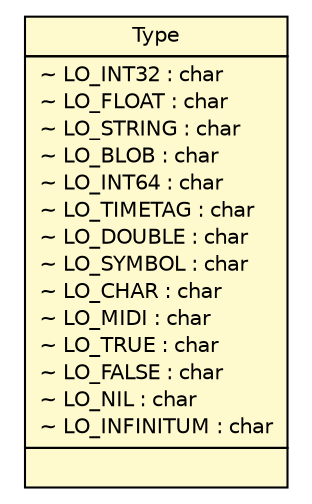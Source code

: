 #!/usr/local/bin/dot
#
# Class diagram 
# Generated by UMLGraph version R5_6_6-10-gc1d994 (http://www.umlgraph.org/)
#

digraph G {
	edge [fontname="Helvetica",fontsize=10,labelfontname="Helvetica",labelfontsize=10];
	node [fontname="Helvetica",fontsize=10,shape=plaintext];
	nodesep=0.25;
	ranksep=0.5;
	// ch.lowres.jlo.Type
	c232 [label=<<table title="ch.lowres.jlo.Type" border="0" cellborder="1" cellspacing="0" cellpadding="2" port="p" bgcolor="lemonChiffon" href="./Type.html">
		<tr><td><table border="0" cellspacing="0" cellpadding="1">
<tr><td align="center" balign="center"> Type </td></tr>
		</table></td></tr>
		<tr><td><table border="0" cellspacing="0" cellpadding="1">
<tr><td align="left" balign="left"> ~ LO_INT32 : char </td></tr>
<tr><td align="left" balign="left"> ~ LO_FLOAT : char </td></tr>
<tr><td align="left" balign="left"> ~ LO_STRING : char </td></tr>
<tr><td align="left" balign="left"> ~ LO_BLOB : char </td></tr>
<tr><td align="left" balign="left"> ~ LO_INT64 : char </td></tr>
<tr><td align="left" balign="left"> ~ LO_TIMETAG : char </td></tr>
<tr><td align="left" balign="left"> ~ LO_DOUBLE : char </td></tr>
<tr><td align="left" balign="left"> ~ LO_SYMBOL : char </td></tr>
<tr><td align="left" balign="left"> ~ LO_CHAR : char </td></tr>
<tr><td align="left" balign="left"> ~ LO_MIDI : char </td></tr>
<tr><td align="left" balign="left"> ~ LO_TRUE : char </td></tr>
<tr><td align="left" balign="left"> ~ LO_FALSE : char </td></tr>
<tr><td align="left" balign="left"> ~ LO_NIL : char </td></tr>
<tr><td align="left" balign="left"> ~ LO_INFINITUM : char </td></tr>
		</table></td></tr>
		<tr><td><table border="0" cellspacing="0" cellpadding="1">
<tr><td align="left" balign="left">  </td></tr>
		</table></td></tr>
		</table>>, URL="./Type.html", fontname="Helvetica", fontcolor="black", fontsize=10.0];
}

